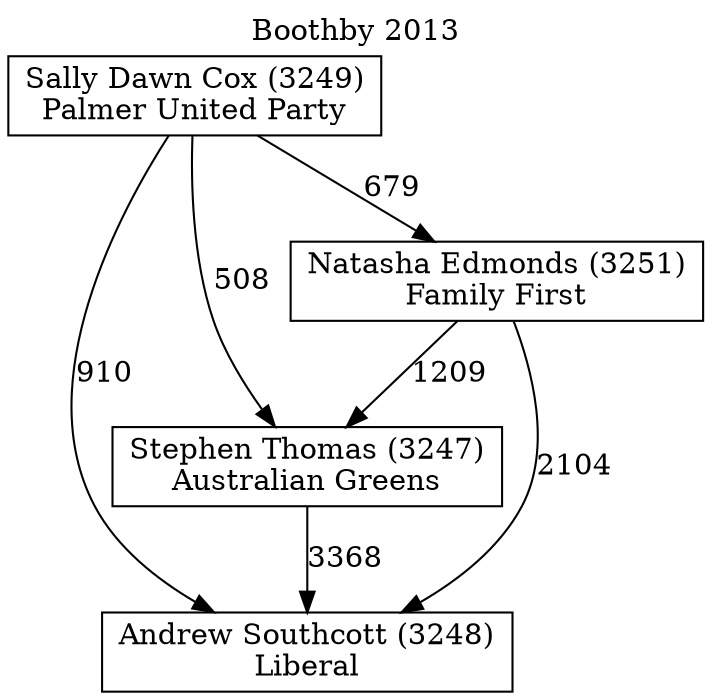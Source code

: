 // House preference flow
digraph "Andrew Southcott (3248)_Boothby_2013" {
	graph [label="Boothby 2013" labelloc=t mclimit=10]
	node [shape=box]
	"Andrew Southcott (3248)" [label="Andrew Southcott (3248)
Liberal"]
	"Stephen Thomas (3247)" [label="Stephen Thomas (3247)
Australian Greens"]
	"Natasha Edmonds (3251)" [label="Natasha Edmonds (3251)
Family First"]
	"Sally Dawn Cox (3249)" [label="Sally Dawn Cox (3249)
Palmer United Party"]
	"Stephen Thomas (3247)" -> "Andrew Southcott (3248)" [label=3368]
	"Natasha Edmonds (3251)" -> "Stephen Thomas (3247)" [label=1209]
	"Sally Dawn Cox (3249)" -> "Natasha Edmonds (3251)" [label=679]
	"Natasha Edmonds (3251)" -> "Andrew Southcott (3248)" [label=2104]
	"Sally Dawn Cox (3249)" -> "Andrew Southcott (3248)" [label=910]
	"Sally Dawn Cox (3249)" -> "Stephen Thomas (3247)" [label=508]
}
